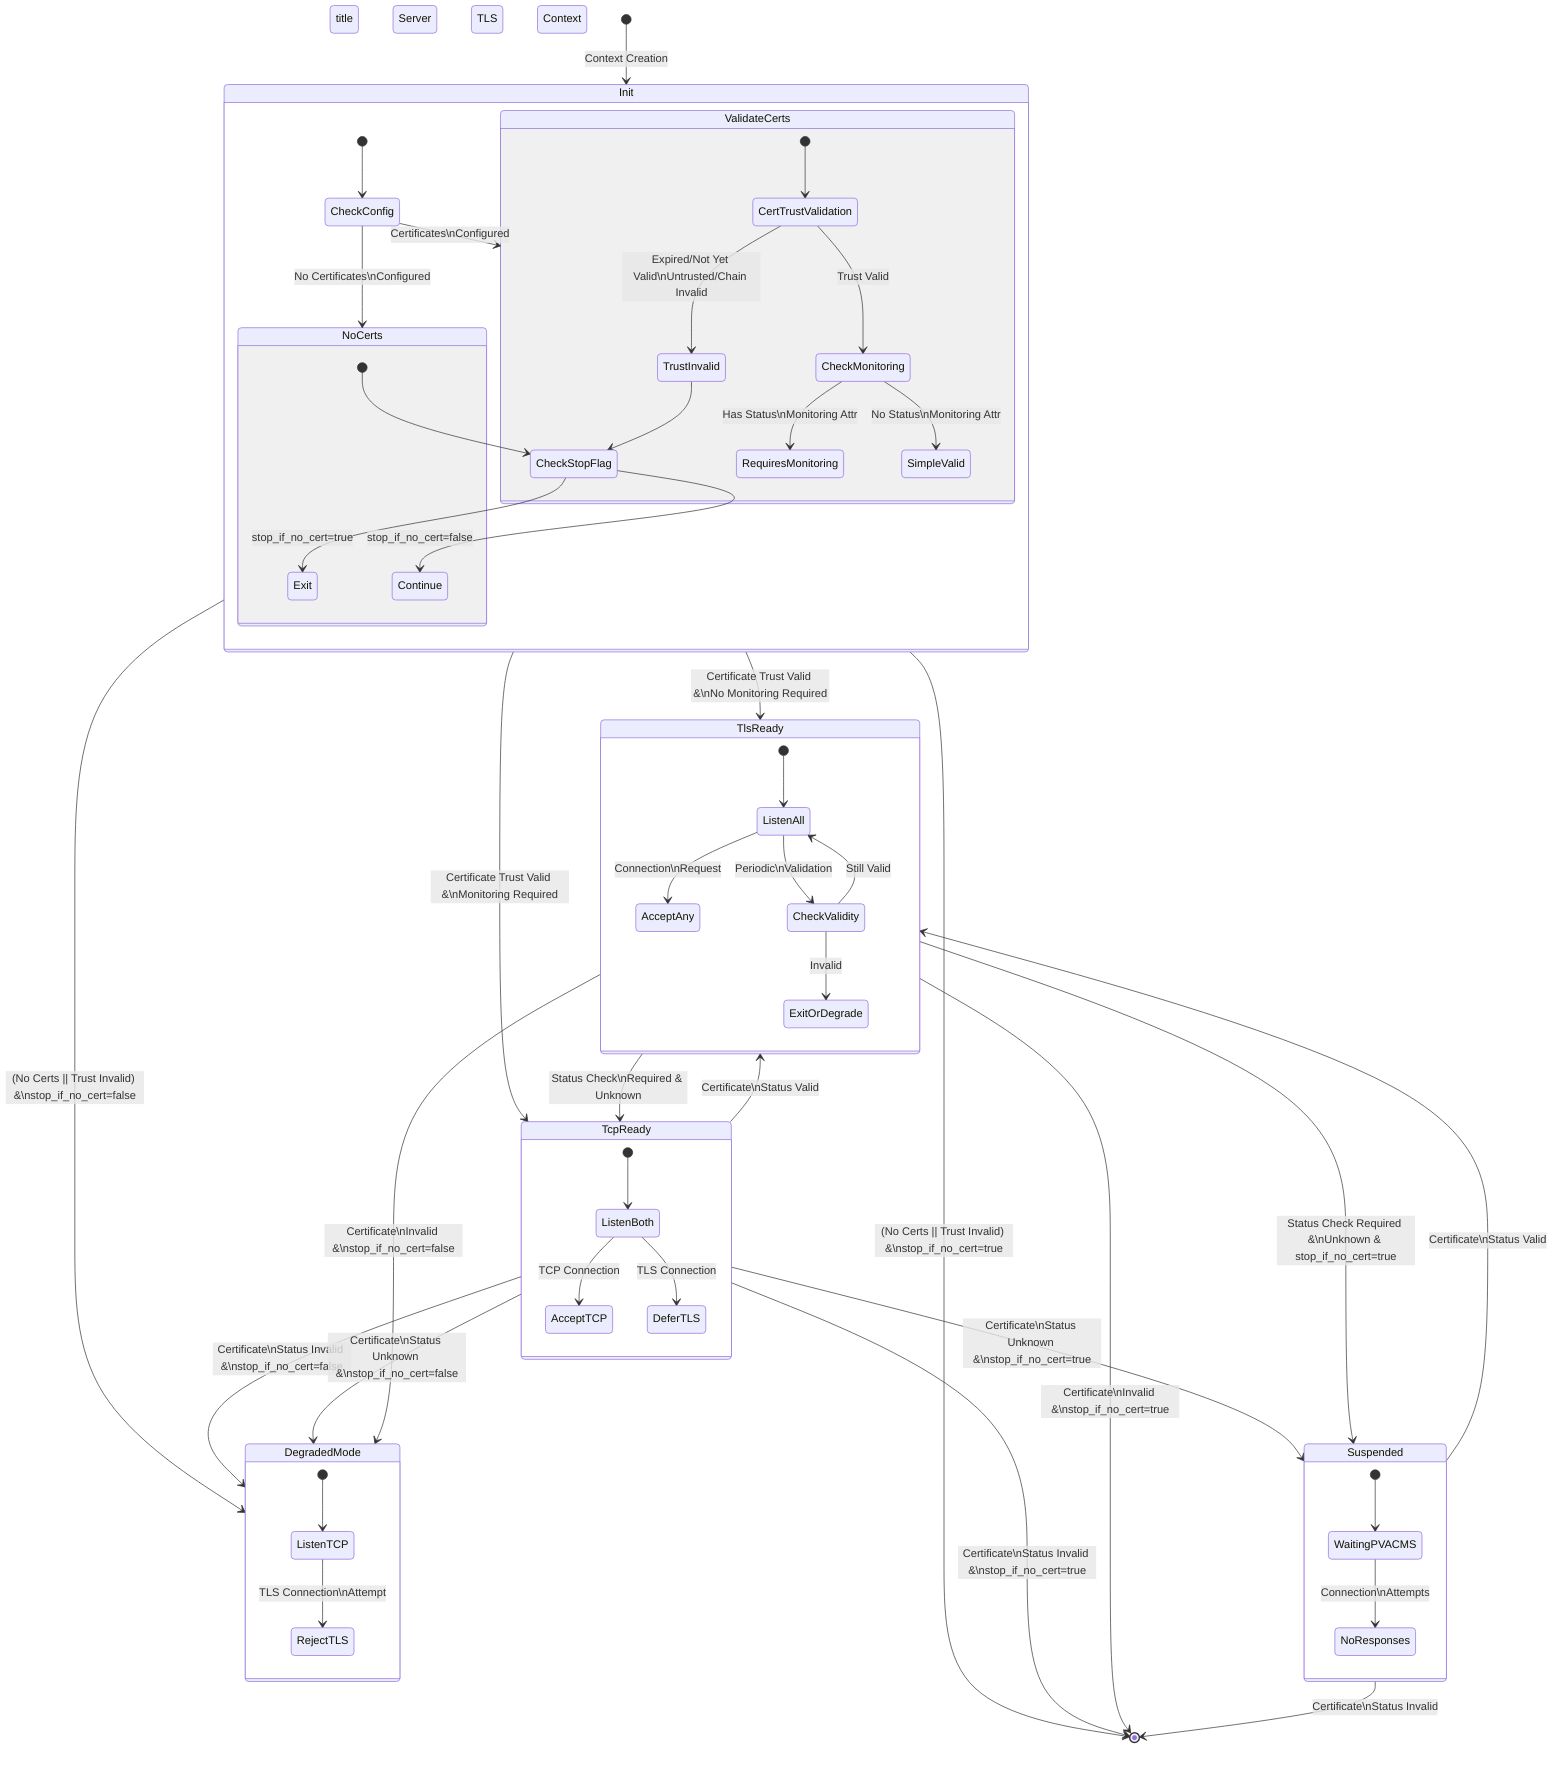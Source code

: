 stateDiagram-v2
    title Server TLS Context State Machine

    [*] --> Init: Context Creation
    
    state Init {
        [*] --> CheckConfig
        CheckConfig --> NoCerts: No Certificates\nConfigured
        CheckConfig --> ValidateCerts: Certificates\nConfigured
        
        state NoCerts {
            [*] --> CheckStopFlag
            CheckStopFlag --> Exit: stop_if_no_cert=true
            CheckStopFlag --> Continue: stop_if_no_cert=false
        }

        state ValidateCerts {
            [*] --> CertTrustValidation
            CertTrustValidation --> TrustInvalid: Expired/Not Yet Valid\nUntrusted/Chain Invalid
            CertTrustValidation --> CheckMonitoring: Trust Valid
            TrustInvalid --> CheckStopFlag
            CheckMonitoring --> RequiresMonitoring: Has Status\nMonitoring Attr
            CheckMonitoring --> SimpleValid: No Status\nMonitoring Attr
        }
    }

    Init --> DegradedMode: (No Certs || Trust Invalid) &\nstop_if_no_cert=false
    Init --> [*]: (No Certs || Trust Invalid) &\nstop_if_no_cert=true
    Init --> TlsReady: Certificate Trust Valid &\nNo Monitoring Required
    Init --> TcpReady: Certificate Trust Valid &\nMonitoring Required
    
    TcpReady --> TlsReady: Certificate\nStatus Valid
    TcpReady --> DegradedMode: Certificate\nStatus Invalid &\nstop_if_no_cert=false
    TcpReady --> [*]: Certificate\nStatus Invalid &\nstop_if_no_cert=true
    TcpReady --> Suspended: Certificate\nStatus Unknown &\nstop_if_no_cert=true
    TcpReady --> DegradedMode: Certificate\nStatus Unknown &\nstop_if_no_cert=false
    
    TlsReady --> TcpReady: Status Check\nRequired & Unknown
    TlsReady --> Suspended: Status Check Required &\nUnknown & stop_if_no_cert=true
    TlsReady --> DegradedMode: Certificate\nInvalid &\nstop_if_no_cert=false
    TlsReady --> [*]: Certificate\nInvalid &\nstop_if_no_cert=true
    
    Suspended --> TlsReady: Certificate\nStatus Valid
    Suspended --> [*]: Certificate\nStatus Invalid
    
    state DegradedMode {
        [*] --> ListenTCP
        ListenTCP --> RejectTLS: TLS Connection\nAttempt
    }
    
    state TcpReady {
        [*] --> ListenBoth
        ListenBoth --> AcceptTCP: TCP Connection
        ListenBoth --> DeferTLS: TLS Connection
    }
    
    state TlsReady {
        [*] --> ListenAll
        ListenAll --> AcceptAny: Connection\nRequest
        ListenAll --> CheckValidity: Periodic\nValidation
        CheckValidity --> ListenAll: Still Valid
        CheckValidity --> ExitOrDegrade: Invalid
    }
    
    state Suspended {
        [*] --> WaitingPVACMS
        WaitingPVACMS --> NoResponses: Connection\nAttempts
    }